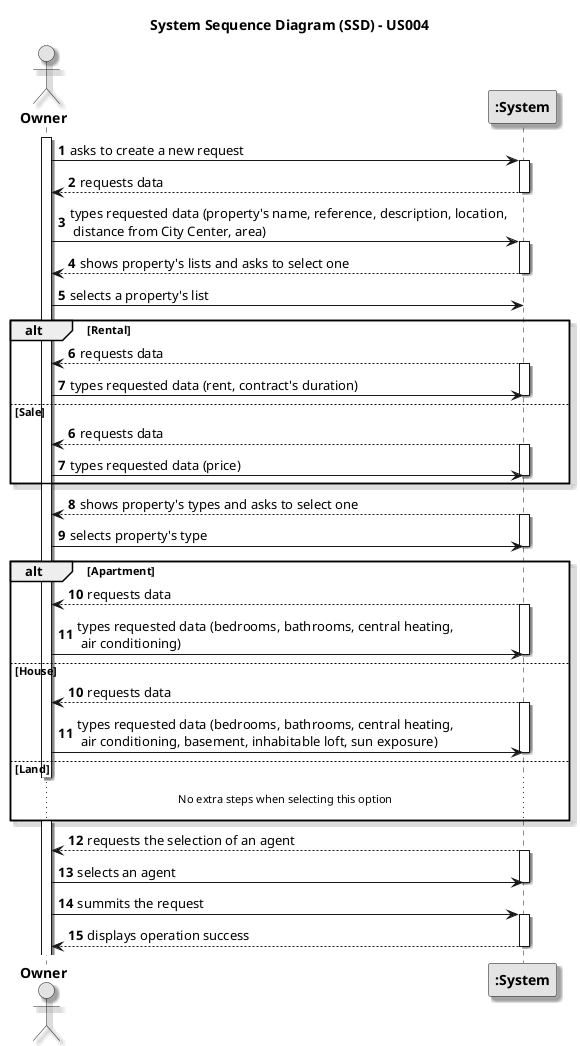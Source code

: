 @startuml
skinparam monochrome true
skinparam packageStyle rectangle
skinparam shadowing true

title System Sequence Diagram (SSD) - US004

autonumber

actor "<b>Owner</b>" as Owner
participant "<b>:System</b>" as System

activate Owner

    Owner -> System : asks to create a new request
    activate System

        System --> Owner : requests data
    deactivate System

    Owner -> System : types requested data (property's name, reference, description, location,\n distance from City Center, area)
    activate System

        System --> Owner : shows property's lists and asks to select one
    deactivate System

    Owner -> System : selects a property's list
'    activate System
'    deactivate System

    alt Rental
        autonumber 6
        System --> "Owner": requests data
        activate System

        "Owner" -> System: types requested data (rent, contract's duration)
        deactivate System

    else Sale
        autonumber 6
         System --> "Owner": requests data
        activate System

        "Owner" -> System: types requested data (price)
        deactivate System

    end

    System --> "Owner" : shows property's types and asks to select one
    activate System
    Owner -> System : selects property's type
    deactivate System

   alt Apartment

        System --> "Owner": requests data
        activate System

        "Owner" -> System: types requested data (bedrooms, bathrooms, central heating,\n air conditioning)
        deactivate System

    else House
        autonumber 10
         System --> "Owner": requests data
        activate System

        "Owner" -> System: types requested data (bedrooms, bathrooms, central heating,\n air conditioning, basement, inhabitable loft, sun exposure)
        deactivate System

    else Land

    ...No extra steps when selecting this option...

    end

        System --> Owner : requests the selection of an agent
    activate System

    "Owner" -> System : selects an agent
    deactivate System


        "Owner" -> System : summits the request
    activate System

    System --> "Owner" : displays operation success
    deactivate System

@enduml